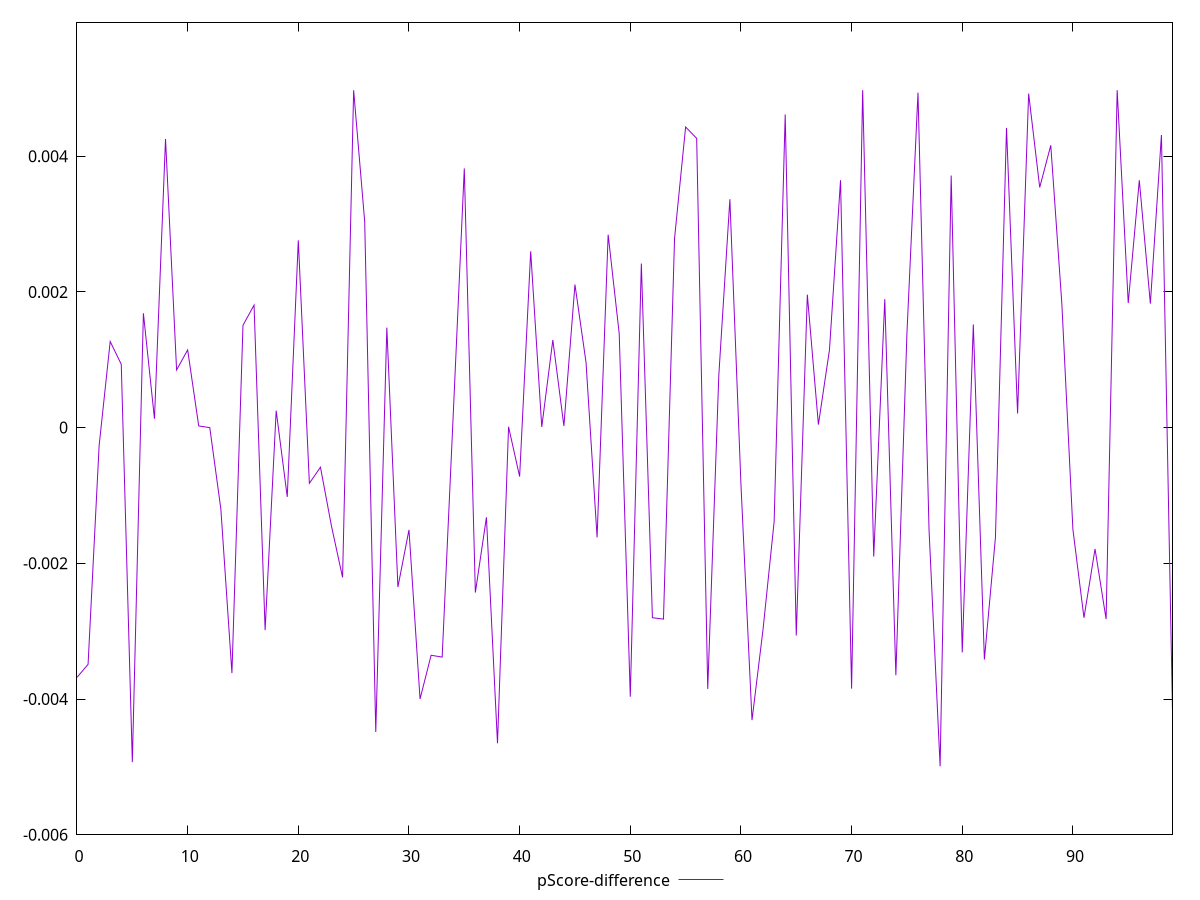 reset

$pScoreDifference <<EOF
0 -0.0036808770140833724
1 -0.003488826404542844
2 -0.0002648153778327389
3 0.0012689199996087641
4 0.0009327173045906023
5 -0.004929738733703226
6 0.0016849378671393751
7 0.00013071516553048168
8 0.00425377148028061
9 0.0008496907979810842
10 0.0011446488920791031
11 0.00002457241500336549
12 3.8499331500574385e-10
13 -0.001200319952392375
14 -0.0036175658805683505
15 0.0015075335080169758
16 0.001805629371884318
17 -0.0029840742690383226
18 0.00025015461428065655
19 -0.0010208097720614644
20 0.0027592710646078353
21 -0.0008204794417503436
22 -0.0005833042251643383
23 -0.001454372193516816
24 -0.002207644441027168
25 0.004971283637653125
26 0.0030349494618442385
27 -0.004485478758013639
28 0.0014734661903138407
29 -0.002349707866428144
30 -0.0015069541711561496
31 -0.003999235561533459
32 -0.0033551128467154134
33 -0.003381683143783492
34 0.00018989455895341602
35 0.0038199122525484352
36 -0.002430670247517466
37 -0.0013214591847332952
38 -0.004652668930383318
39 0.000012303722893014513
40 -0.0007216185179050594
41 0.002598434816035111
42 0.000009080152449492118
43 0.0012909639822226704
44 0.000023877673553052148
45 0.0021076272657402917
46 0.0009620859050491481
47 -0.0016177697132477298
48 0.002843888130384775
49 0.0013832147924539573
50 -0.003965967233445132
51 0.0024175695332301628
52 -0.0028016782858873157
53 -0.002821984816320053
54 0.0027880783899516537
55 0.0044303433009485055
56 0.004262842465201866
57 -0.00385058282236439
58 0.0007679760606596475
59 0.003365738340809804
60 -0.0008310573711745317
61 -0.004310990784952361
62 -0.002969549003870744
63 -0.0013851682145366861
64 0.0046153135300812664
65 -0.0030637826063498567
66 0.0019593576816772096
67 0.00004462555331841145
68 0.0011446488920791031
69 0.0036459499032098774
70 -0.0038470912975014197
71 0.004973285838831845
72 -0.001901133795479553
73 0.0018930710365888115
74 -0.003649313254336567
75 0.0013874510509784832
76 0.00493726616220716
77 -0.0015125709799723996
78 -0.004991033771101959
79 0.003715152806218147
80 -0.0033122567754342858
81 0.0015204928279009544
82 -0.0034173290010860724
83 -0.0016177697132495061
84 0.00441669651107407
85 0.00020781305703750086
86 0.004922211702956425
87 0.003540092547281798
88 0.004160151049634256
89 0.0018267919535756016
90 -0.001500831442592221
91 -0.0028016782858873157
92 -0.0017877366029162567
93 -0.002821984816318665
94 0.0049732858388312345
95 0.001835819500717659
96 0.003645949903210932
97 0.0018273106301607278
98 0.004312703418887898
99 -0.004189899064788727
EOF

set key outside below
set xrange [0:99]
set yrange [-0.005991033771101959:0.005973285838831845]
set trange [-0.005991033771101959:0.005973285838831845]
set terminal svg size 640, 500 enhanced background rgb 'white'
set output "reports/report_00027_2021-02-24T12-40-31.850Z/estimated-input-latency/samples/astro/pScore-difference/values.svg"

plot $pScoreDifference title "pScore-difference" with line

reset
